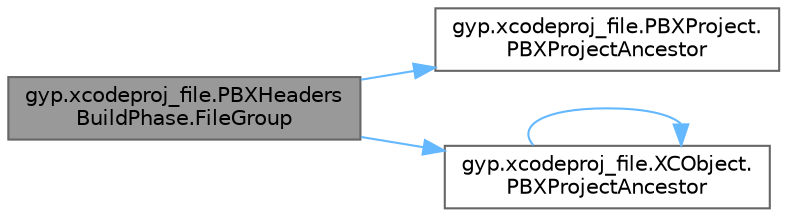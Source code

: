 digraph "gyp.xcodeproj_file.PBXHeadersBuildPhase.FileGroup"
{
 // LATEX_PDF_SIZE
  bgcolor="transparent";
  edge [fontname=Helvetica,fontsize=10,labelfontname=Helvetica,labelfontsize=10];
  node [fontname=Helvetica,fontsize=10,shape=box,height=0.2,width=0.4];
  rankdir="LR";
  Node1 [id="Node000001",label="gyp.xcodeproj_file.PBXHeaders\lBuildPhase.FileGroup",height=0.2,width=0.4,color="gray40", fillcolor="grey60", style="filled", fontcolor="black",tooltip=" "];
  Node1 -> Node2 [id="edge7_Node000001_Node000002",color="steelblue1",style="solid",tooltip=" "];
  Node2 [id="Node000002",label="gyp.xcodeproj_file.PBXProject.\lPBXProjectAncestor",height=0.2,width=0.4,color="grey40", fillcolor="white", style="filled",URL="$classgyp_1_1xcodeproj__file_1_1_p_b_x_project.html#ac2e21b5168cd24f27a8c77e8ddb9d4e2",tooltip=" "];
  Node1 -> Node3 [id="edge8_Node000001_Node000003",color="steelblue1",style="solid",tooltip=" "];
  Node3 [id="Node000003",label="gyp.xcodeproj_file.XCObject.\lPBXProjectAncestor",height=0.2,width=0.4,color="grey40", fillcolor="white", style="filled",URL="$classgyp_1_1xcodeproj__file_1_1_x_c_object.html#aa9a5dad7b08eab0be2d38c1bce01a09b",tooltip=" "];
  Node3 -> Node3 [id="edge9_Node000003_Node000003",color="steelblue1",style="solid",tooltip=" "];
}
